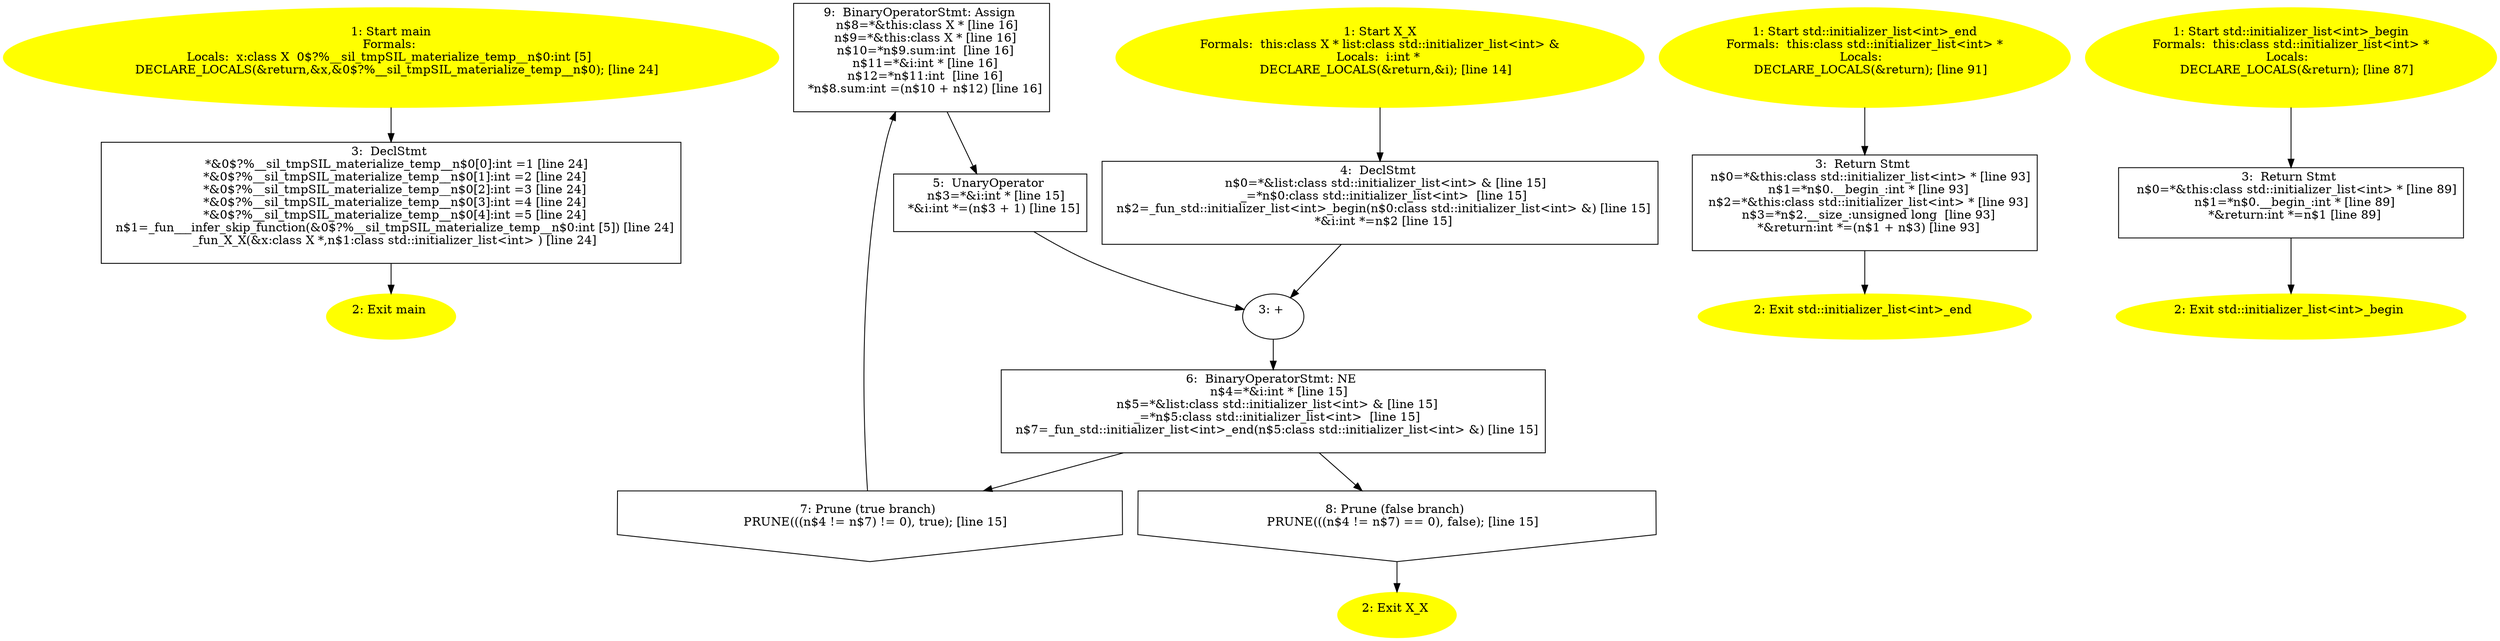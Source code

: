 /* @generated */
digraph iCFG {
"main.fad58de7366495db4650cfefac2fcd61_3" [label="3:  DeclStmt \n   *&0$?%__sil_tmpSIL_materialize_temp__n$0[0]:int =1 [line 24]\n  *&0$?%__sil_tmpSIL_materialize_temp__n$0[1]:int =2 [line 24]\n  *&0$?%__sil_tmpSIL_materialize_temp__n$0[2]:int =3 [line 24]\n  *&0$?%__sil_tmpSIL_materialize_temp__n$0[3]:int =4 [line 24]\n  *&0$?%__sil_tmpSIL_materialize_temp__n$0[4]:int =5 [line 24]\n  n$1=_fun___infer_skip_function(&0$?%__sil_tmpSIL_materialize_temp__n$0:int [5]) [line 24]\n  _fun_X_X(&x:class X *,n$1:class std::initializer_list<int> ) [line 24]\n " shape="box"]
	

	 "main.fad58de7366495db4650cfefac2fcd61_3" -> "main.fad58de7366495db4650cfefac2fcd61_2" ;
"main.fad58de7366495db4650cfefac2fcd61_2" [label="2: Exit main \n  " color=yellow style=filled]
	

"main.fad58de7366495db4650cfefac2fcd61_1" [label="1: Start main\nFormals: \nLocals:  x:class X  0$?%__sil_tmpSIL_materialize_temp__n$0:int [5] \n   DECLARE_LOCALS(&return,&x,&0$?%__sil_tmpSIL_materialize_temp__n$0); [line 24]\n " color=yellow style=filled]
	

	 "main.fad58de7366495db4650cfefac2fcd61_1" -> "main.fad58de7366495db4650cfefac2fcd61_3" ;
"X_X{_ZN1XC1ESt16initializer_listIiE}.f26ab90a26d9b8ebd8fe94c844cf1787_9" [label="9:  BinaryOperatorStmt: Assign \n   n$8=*&this:class X * [line 16]\n  n$9=*&this:class X * [line 16]\n  n$10=*n$9.sum:int  [line 16]\n  n$11=*&i:int * [line 16]\n  n$12=*n$11:int  [line 16]\n  *n$8.sum:int =(n$10 + n$12) [line 16]\n " shape="box"]
	

	 "X_X{_ZN1XC1ESt16initializer_listIiE}.f26ab90a26d9b8ebd8fe94c844cf1787_9" -> "X_X{_ZN1XC1ESt16initializer_listIiE}.f26ab90a26d9b8ebd8fe94c844cf1787_5" ;
"X_X{_ZN1XC1ESt16initializer_listIiE}.f26ab90a26d9b8ebd8fe94c844cf1787_8" [label="8: Prune (false branch) \n   PRUNE(((n$4 != n$7) == 0), false); [line 15]\n " shape="invhouse"]
	

	 "X_X{_ZN1XC1ESt16initializer_listIiE}.f26ab90a26d9b8ebd8fe94c844cf1787_8" -> "X_X{_ZN1XC1ESt16initializer_listIiE}.f26ab90a26d9b8ebd8fe94c844cf1787_2" ;
"X_X{_ZN1XC1ESt16initializer_listIiE}.f26ab90a26d9b8ebd8fe94c844cf1787_7" [label="7: Prune (true branch) \n   PRUNE(((n$4 != n$7) != 0), true); [line 15]\n " shape="invhouse"]
	

	 "X_X{_ZN1XC1ESt16initializer_listIiE}.f26ab90a26d9b8ebd8fe94c844cf1787_7" -> "X_X{_ZN1XC1ESt16initializer_listIiE}.f26ab90a26d9b8ebd8fe94c844cf1787_9" ;
"X_X{_ZN1XC1ESt16initializer_listIiE}.f26ab90a26d9b8ebd8fe94c844cf1787_6" [label="6:  BinaryOperatorStmt: NE \n   n$4=*&i:int * [line 15]\n  n$5=*&list:class std::initializer_list<int> & [line 15]\n  _=*n$5:class std::initializer_list<int>  [line 15]\n  n$7=_fun_std::initializer_list<int>_end(n$5:class std::initializer_list<int> &) [line 15]\n " shape="box"]
	

	 "X_X{_ZN1XC1ESt16initializer_listIiE}.f26ab90a26d9b8ebd8fe94c844cf1787_6" -> "X_X{_ZN1XC1ESt16initializer_listIiE}.f26ab90a26d9b8ebd8fe94c844cf1787_7" ;
	 "X_X{_ZN1XC1ESt16initializer_listIiE}.f26ab90a26d9b8ebd8fe94c844cf1787_6" -> "X_X{_ZN1XC1ESt16initializer_listIiE}.f26ab90a26d9b8ebd8fe94c844cf1787_8" ;
"X_X{_ZN1XC1ESt16initializer_listIiE}.f26ab90a26d9b8ebd8fe94c844cf1787_5" [label="5:  UnaryOperator \n   n$3=*&i:int * [line 15]\n  *&i:int *=(n$3 + 1) [line 15]\n " shape="box"]
	

	 "X_X{_ZN1XC1ESt16initializer_listIiE}.f26ab90a26d9b8ebd8fe94c844cf1787_5" -> "X_X{_ZN1XC1ESt16initializer_listIiE}.f26ab90a26d9b8ebd8fe94c844cf1787_3" ;
"X_X{_ZN1XC1ESt16initializer_listIiE}.f26ab90a26d9b8ebd8fe94c844cf1787_4" [label="4:  DeclStmt \n   n$0=*&list:class std::initializer_list<int> & [line 15]\n  _=*n$0:class std::initializer_list<int>  [line 15]\n  n$2=_fun_std::initializer_list<int>_begin(n$0:class std::initializer_list<int> &) [line 15]\n  *&i:int *=n$2 [line 15]\n " shape="box"]
	

	 "X_X{_ZN1XC1ESt16initializer_listIiE}.f26ab90a26d9b8ebd8fe94c844cf1787_4" -> "X_X{_ZN1XC1ESt16initializer_listIiE}.f26ab90a26d9b8ebd8fe94c844cf1787_3" ;
"X_X{_ZN1XC1ESt16initializer_listIiE}.f26ab90a26d9b8ebd8fe94c844cf1787_3" [label="3: + \n  " ]
	

	 "X_X{_ZN1XC1ESt16initializer_listIiE}.f26ab90a26d9b8ebd8fe94c844cf1787_3" -> "X_X{_ZN1XC1ESt16initializer_listIiE}.f26ab90a26d9b8ebd8fe94c844cf1787_6" ;
"X_X{_ZN1XC1ESt16initializer_listIiE}.f26ab90a26d9b8ebd8fe94c844cf1787_2" [label="2: Exit X_X \n  " color=yellow style=filled]
	

"X_X{_ZN1XC1ESt16initializer_listIiE}.f26ab90a26d9b8ebd8fe94c844cf1787_1" [label="1: Start X_X\nFormals:  this:class X * list:class std::initializer_list<int> &\nLocals:  i:int * \n   DECLARE_LOCALS(&return,&i); [line 14]\n " color=yellow style=filled]
	

	 "X_X{_ZN1XC1ESt16initializer_listIiE}.f26ab90a26d9b8ebd8fe94c844cf1787_1" -> "X_X{_ZN1XC1ESt16initializer_listIiE}.f26ab90a26d9b8ebd8fe94c844cf1787_4" ;
"std::initializer_list<int>_end(_ZNKSt16initializer_listIiE3endEv).2c8cf9cf41f8bb69ba2088846ff8c820_3" [label="3:  Return Stmt \n   n$0=*&this:class std::initializer_list<int> * [line 93]\n  n$1=*n$0.__begin_:int * [line 93]\n  n$2=*&this:class std::initializer_list<int> * [line 93]\n  n$3=*n$2.__size_:unsigned long  [line 93]\n  *&return:int *=(n$1 + n$3) [line 93]\n " shape="box"]
	

	 "std::initializer_list<int>_end(_ZNKSt16initializer_listIiE3endEv).2c8cf9cf41f8bb69ba2088846ff8c820_3" -> "std::initializer_list<int>_end(_ZNKSt16initializer_listIiE3endEv).2c8cf9cf41f8bb69ba2088846ff8c820_2" ;
"std::initializer_list<int>_end(_ZNKSt16initializer_listIiE3endEv).2c8cf9cf41f8bb69ba2088846ff8c820_2" [label="2: Exit std::initializer_list<int>_end \n  " color=yellow style=filled]
	

"std::initializer_list<int>_end(_ZNKSt16initializer_listIiE3endEv).2c8cf9cf41f8bb69ba2088846ff8c820_1" [label="1: Start std::initializer_list<int>_end\nFormals:  this:class std::initializer_list<int> *\nLocals:  \n   DECLARE_LOCALS(&return); [line 91]\n " color=yellow style=filled]
	

	 "std::initializer_list<int>_end(_ZNKSt16initializer_listIiE3endEv).2c8cf9cf41f8bb69ba2088846ff8c820_1" -> "std::initializer_list<int>_end(_ZNKSt16initializer_listIiE3endEv).2c8cf9cf41f8bb69ba2088846ff8c820_3" ;
"std::initializer_list<int>_begin(_ZNKSt16initializer_listIiE5beginEv).0e97e8437c2dc7998ccfed09b122491e_3" [label="3:  Return Stmt \n   n$0=*&this:class std::initializer_list<int> * [line 89]\n  n$1=*n$0.__begin_:int * [line 89]\n  *&return:int *=n$1 [line 89]\n " shape="box"]
	

	 "std::initializer_list<int>_begin(_ZNKSt16initializer_listIiE5beginEv).0e97e8437c2dc7998ccfed09b122491e_3" -> "std::initializer_list<int>_begin(_ZNKSt16initializer_listIiE5beginEv).0e97e8437c2dc7998ccfed09b122491e_2" ;
"std::initializer_list<int>_begin(_ZNKSt16initializer_listIiE5beginEv).0e97e8437c2dc7998ccfed09b122491e_2" [label="2: Exit std::initializer_list<int>_begin \n  " color=yellow style=filled]
	

"std::initializer_list<int>_begin(_ZNKSt16initializer_listIiE5beginEv).0e97e8437c2dc7998ccfed09b122491e_1" [label="1: Start std::initializer_list<int>_begin\nFormals:  this:class std::initializer_list<int> *\nLocals:  \n   DECLARE_LOCALS(&return); [line 87]\n " color=yellow style=filled]
	

	 "std::initializer_list<int>_begin(_ZNKSt16initializer_listIiE5beginEv).0e97e8437c2dc7998ccfed09b122491e_1" -> "std::initializer_list<int>_begin(_ZNKSt16initializer_listIiE5beginEv).0e97e8437c2dc7998ccfed09b122491e_3" ;
}
